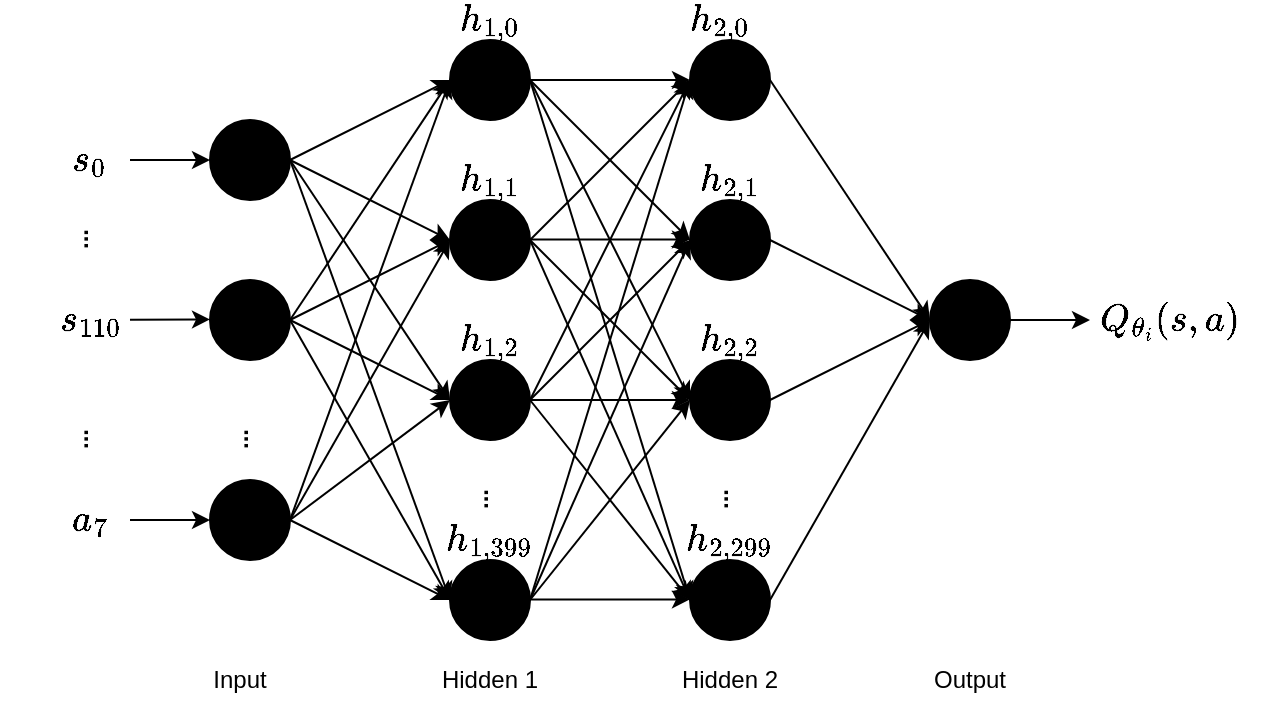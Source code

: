 <mxfile version="14.4.2" type="device"><diagram id="dfWaCvzmPV42EMnio9PB" name="Page-1"><mxGraphModel dx="788" dy="491" grid="1" gridSize="10" guides="1" tooltips="1" connect="1" arrows="1" fold="1" page="1" pageScale="1" pageWidth="1169" pageHeight="827" math="1" shadow="0"><root><mxCell id="0"/><mxCell id="1" parent="0"/><mxCell id="aN1c66EMwjS6yS1SUp0b-1" value="" style="ellipse;whiteSpace=wrap;html=1;aspect=fixed;fillColor=#000000;" vertex="1" parent="1"><mxGeometry x="280" y="280" width="40" height="40" as="geometry"/></mxCell><mxCell id="aN1c66EMwjS6yS1SUp0b-2" value="" style="ellipse;whiteSpace=wrap;html=1;aspect=fixed;fillColor=#000000;" vertex="1" parent="1"><mxGeometry x="280" y="360" width="40" height="40" as="geometry"/></mxCell><mxCell id="aN1c66EMwjS6yS1SUp0b-3" value="" style="ellipse;whiteSpace=wrap;html=1;aspect=fixed;fillColor=#000000;" vertex="1" parent="1"><mxGeometry x="280" y="460" width="40" height="40" as="geometry"/></mxCell><mxCell id="aN1c66EMwjS6yS1SUp0b-4" value="" style="ellipse;whiteSpace=wrap;html=1;aspect=fixed;fillColor=#000000;" vertex="1" parent="1"><mxGeometry x="400" y="240" width="40" height="40" as="geometry"/></mxCell><mxCell id="aN1c66EMwjS6yS1SUp0b-5" value="" style="ellipse;whiteSpace=wrap;html=1;aspect=fixed;fillColor=#000000;" vertex="1" parent="1"><mxGeometry x="400" y="320" width="40" height="40" as="geometry"/></mxCell><mxCell id="aN1c66EMwjS6yS1SUp0b-6" value="" style="ellipse;whiteSpace=wrap;html=1;aspect=fixed;fillColor=#000000;" vertex="1" parent="1"><mxGeometry x="400" y="400" width="40" height="40" as="geometry"/></mxCell><mxCell id="aN1c66EMwjS6yS1SUp0b-7" value="" style="ellipse;whiteSpace=wrap;html=1;aspect=fixed;fillColor=#000000;" vertex="1" parent="1"><mxGeometry x="400" y="500" width="40" height="40" as="geometry"/></mxCell><mxCell id="aN1c66EMwjS6yS1SUp0b-8" value="" style="ellipse;whiteSpace=wrap;html=1;aspect=fixed;fillColor=#000000;" vertex="1" parent="1"><mxGeometry x="520" y="240" width="40" height="40" as="geometry"/></mxCell><mxCell id="aN1c66EMwjS6yS1SUp0b-9" value="" style="ellipse;whiteSpace=wrap;html=1;aspect=fixed;fillColor=#000000;" vertex="1" parent="1"><mxGeometry x="520" y="320" width="40" height="40" as="geometry"/></mxCell><mxCell id="aN1c66EMwjS6yS1SUp0b-10" value="" style="ellipse;whiteSpace=wrap;html=1;aspect=fixed;fillColor=#000000;" vertex="1" parent="1"><mxGeometry x="520" y="400" width="40" height="40" as="geometry"/></mxCell><mxCell id="aN1c66EMwjS6yS1SUp0b-11" value="" style="ellipse;whiteSpace=wrap;html=1;aspect=fixed;fillColor=#000000;" vertex="1" parent="1"><mxGeometry x="520" y="500" width="40" height="40" as="geometry"/></mxCell><mxCell id="aN1c66EMwjS6yS1SUp0b-13" value="" style="ellipse;whiteSpace=wrap;html=1;aspect=fixed;fillColor=#000000;" vertex="1" parent="1"><mxGeometry x="640" y="360" width="40" height="40" as="geometry"/></mxCell><mxCell id="aN1c66EMwjS6yS1SUp0b-15" value="" style="endArrow=classic;html=1;entryX=0;entryY=0.5;entryDx=0;entryDy=0;exitX=1;exitY=0.5;exitDx=0;exitDy=0;" edge="1" parent="1" source="aN1c66EMwjS6yS1SUp0b-1" target="aN1c66EMwjS6yS1SUp0b-4"><mxGeometry width="50" height="50" relative="1" as="geometry"><mxPoint x="340" y="320" as="sourcePoint"/><mxPoint x="390" y="270" as="targetPoint"/></mxGeometry></mxCell><mxCell id="aN1c66EMwjS6yS1SUp0b-16" value="" style="endArrow=classic;html=1;entryX=0;entryY=0.5;entryDx=0;entryDy=0;exitX=1;exitY=0.5;exitDx=0;exitDy=0;" edge="1" parent="1" source="aN1c66EMwjS6yS1SUp0b-2" target="aN1c66EMwjS6yS1SUp0b-6"><mxGeometry width="50" height="50" relative="1" as="geometry"><mxPoint x="300" y="453.5" as="sourcePoint"/><mxPoint x="380" y="413.5" as="targetPoint"/></mxGeometry></mxCell><mxCell id="aN1c66EMwjS6yS1SUp0b-17" value="" style="endArrow=classic;html=1;entryX=0;entryY=0.5;entryDx=0;entryDy=0;exitX=1;exitY=0.5;exitDx=0;exitDy=0;" edge="1" parent="1" source="aN1c66EMwjS6yS1SUp0b-1" target="aN1c66EMwjS6yS1SUp0b-5"><mxGeometry width="50" height="50" relative="1" as="geometry"><mxPoint x="340" y="320" as="sourcePoint"/><mxPoint x="420" y="280" as="targetPoint"/></mxGeometry></mxCell><mxCell id="aN1c66EMwjS6yS1SUp0b-18" value="" style="endArrow=classic;html=1;entryX=0;entryY=0.5;entryDx=0;entryDy=0;exitX=1;exitY=0.5;exitDx=0;exitDy=0;" edge="1" parent="1" source="aN1c66EMwjS6yS1SUp0b-1" target="aN1c66EMwjS6yS1SUp0b-6"><mxGeometry width="50" height="50" relative="1" as="geometry"><mxPoint x="180" y="480" as="sourcePoint"/><mxPoint x="260" y="440" as="targetPoint"/></mxGeometry></mxCell><mxCell id="aN1c66EMwjS6yS1SUp0b-19" value="" style="endArrow=classic;html=1;entryX=0;entryY=0.5;entryDx=0;entryDy=0;exitX=1;exitY=0.5;exitDx=0;exitDy=0;" edge="1" parent="1"><mxGeometry width="50" height="50" relative="1" as="geometry"><mxPoint x="320" y="380" as="sourcePoint"/><mxPoint x="400" y="340" as="targetPoint"/></mxGeometry></mxCell><mxCell id="aN1c66EMwjS6yS1SUp0b-20" value="" style="endArrow=classic;html=1;entryX=0;entryY=0.5;entryDx=0;entryDy=0;exitX=1;exitY=0.5;exitDx=0;exitDy=0;" edge="1" parent="1" source="aN1c66EMwjS6yS1SUp0b-1" target="aN1c66EMwjS6yS1SUp0b-7"><mxGeometry width="50" height="50" relative="1" as="geometry"><mxPoint x="330" y="390" as="sourcePoint"/><mxPoint x="410" y="430" as="targetPoint"/></mxGeometry></mxCell><mxCell id="aN1c66EMwjS6yS1SUp0b-21" value="" style="endArrow=classic;html=1;entryX=0;entryY=0.5;entryDx=0;entryDy=0;exitX=1;exitY=0.5;exitDx=0;exitDy=0;" edge="1" parent="1" source="aN1c66EMwjS6yS1SUp0b-2" target="aN1c66EMwjS6yS1SUp0b-7"><mxGeometry width="50" height="50" relative="1" as="geometry"><mxPoint x="320" y="420" as="sourcePoint"/><mxPoint x="400" y="460" as="targetPoint"/></mxGeometry></mxCell><mxCell id="aN1c66EMwjS6yS1SUp0b-22" value="" style="endArrow=classic;html=1;entryX=0;entryY=0.5;entryDx=0;entryDy=0;exitX=1;exitY=0.5;exitDx=0;exitDy=0;" edge="1" parent="1" source="aN1c66EMwjS6yS1SUp0b-3" target="aN1c66EMwjS6yS1SUp0b-7"><mxGeometry width="50" height="50" relative="1" as="geometry"><mxPoint x="340" y="440" as="sourcePoint"/><mxPoint x="420" y="480" as="targetPoint"/></mxGeometry></mxCell><mxCell id="aN1c66EMwjS6yS1SUp0b-23" value="" style="endArrow=classic;html=1;entryX=0;entryY=0.5;entryDx=0;entryDy=0;exitX=1;exitY=0.5;exitDx=0;exitDy=0;" edge="1" parent="1" source="aN1c66EMwjS6yS1SUp0b-3" target="aN1c66EMwjS6yS1SUp0b-6"><mxGeometry width="50" height="50" relative="1" as="geometry"><mxPoint x="420" y="460" as="sourcePoint"/><mxPoint x="500" y="500" as="targetPoint"/></mxGeometry></mxCell><mxCell id="aN1c66EMwjS6yS1SUp0b-24" value="" style="endArrow=classic;html=1;entryX=0;entryY=0.5;entryDx=0;entryDy=0;exitX=1;exitY=0.5;exitDx=0;exitDy=0;" edge="1" parent="1" source="aN1c66EMwjS6yS1SUp0b-3" target="aN1c66EMwjS6yS1SUp0b-5"><mxGeometry width="50" height="50" relative="1" as="geometry"><mxPoint x="270" y="474" as="sourcePoint"/><mxPoint x="350" y="414" as="targetPoint"/></mxGeometry></mxCell><mxCell id="aN1c66EMwjS6yS1SUp0b-25" value="" style="endArrow=classic;html=1;entryX=0;entryY=0.5;entryDx=0;entryDy=0;exitX=1;exitY=0.5;exitDx=0;exitDy=0;" edge="1" parent="1" source="aN1c66EMwjS6yS1SUp0b-3" target="aN1c66EMwjS6yS1SUp0b-4"><mxGeometry width="50" height="50" relative="1" as="geometry"><mxPoint x="340" y="500" as="sourcePoint"/><mxPoint x="420" y="440" as="targetPoint"/></mxGeometry></mxCell><mxCell id="aN1c66EMwjS6yS1SUp0b-26" value="" style="endArrow=classic;html=1;entryX=0;entryY=0.5;entryDx=0;entryDy=0;exitX=1;exitY=0.5;exitDx=0;exitDy=0;" edge="1" parent="1" source="aN1c66EMwjS6yS1SUp0b-2" target="aN1c66EMwjS6yS1SUp0b-4"><mxGeometry width="50" height="50" relative="1" as="geometry"><mxPoint x="350" y="510" as="sourcePoint"/><mxPoint x="430" y="450" as="targetPoint"/></mxGeometry></mxCell><mxCell id="aN1c66EMwjS6yS1SUp0b-27" value="&lt;b&gt;...&lt;/b&gt;" style="text;html=1;align=center;verticalAlign=middle;resizable=0;points=[];autosize=1;rotation=-90;" vertex="1" parent="1"><mxGeometry x="280" y="430" width="30" height="20" as="geometry"/></mxCell><mxCell id="aN1c66EMwjS6yS1SUp0b-28" value="&lt;b&gt;...&lt;/b&gt;" style="text;html=1;align=center;verticalAlign=middle;resizable=0;points=[];autosize=1;rotation=-90;" vertex="1" parent="1"><mxGeometry x="400" y="460" width="30" height="20" as="geometry"/></mxCell><mxCell id="aN1c66EMwjS6yS1SUp0b-29" value="&lt;b&gt;...&lt;/b&gt;" style="text;html=1;align=center;verticalAlign=middle;resizable=0;points=[];autosize=1;rotation=-90;" vertex="1" parent="1"><mxGeometry x="520" y="460" width="30" height="20" as="geometry"/></mxCell><mxCell id="aN1c66EMwjS6yS1SUp0b-31" value="" style="endArrow=classic;html=1;entryX=0;entryY=0.5;entryDx=0;entryDy=0;exitX=1;exitY=0.5;exitDx=0;exitDy=0;" edge="1" parent="1" source="aN1c66EMwjS6yS1SUp0b-4" target="aN1c66EMwjS6yS1SUp0b-8"><mxGeometry width="50" height="50" relative="1" as="geometry"><mxPoint x="410" y="440" as="sourcePoint"/><mxPoint x="460" y="390" as="targetPoint"/></mxGeometry></mxCell><mxCell id="aN1c66EMwjS6yS1SUp0b-32" value="" style="endArrow=classic;html=1;entryX=0;entryY=0.5;entryDx=0;entryDy=0;exitX=1;exitY=0.5;exitDx=0;exitDy=0;" edge="1" parent="1"><mxGeometry width="50" height="50" relative="1" as="geometry"><mxPoint x="440" y="339.71" as="sourcePoint"/><mxPoint x="520" y="339.71" as="targetPoint"/></mxGeometry></mxCell><mxCell id="aN1c66EMwjS6yS1SUp0b-33" value="" style="endArrow=classic;html=1;entryX=0;entryY=0.5;entryDx=0;entryDy=0;" edge="1" parent="1" target="aN1c66EMwjS6yS1SUp0b-9"><mxGeometry width="50" height="50" relative="1" as="geometry"><mxPoint x="440" y="260" as="sourcePoint"/><mxPoint x="540" y="280" as="targetPoint"/></mxGeometry></mxCell><mxCell id="aN1c66EMwjS6yS1SUp0b-34" value="" style="endArrow=classic;html=1;entryX=0;entryY=0.5;entryDx=0;entryDy=0;exitX=1;exitY=0.5;exitDx=0;exitDy=0;" edge="1" parent="1"><mxGeometry width="50" height="50" relative="1" as="geometry"><mxPoint x="440" y="519.71" as="sourcePoint"/><mxPoint x="520" y="519.71" as="targetPoint"/></mxGeometry></mxCell><mxCell id="aN1c66EMwjS6yS1SUp0b-35" value="" style="endArrow=classic;html=1;entryX=0;entryY=0.5;entryDx=0;entryDy=0;exitX=1;exitY=0.5;exitDx=0;exitDy=0;" edge="1" parent="1"><mxGeometry width="50" height="50" relative="1" as="geometry"><mxPoint x="440" y="420" as="sourcePoint"/><mxPoint x="520" y="420" as="targetPoint"/></mxGeometry></mxCell><mxCell id="aN1c66EMwjS6yS1SUp0b-36" value="" style="endArrow=classic;html=1;entryX=0;entryY=0.5;entryDx=0;entryDy=0;" edge="1" parent="1"><mxGeometry width="50" height="50" relative="1" as="geometry"><mxPoint x="440" y="340" as="sourcePoint"/><mxPoint x="520" y="420" as="targetPoint"/></mxGeometry></mxCell><mxCell id="aN1c66EMwjS6yS1SUp0b-37" value="" style="endArrow=classic;html=1;entryX=0;entryY=0.5;entryDx=0;entryDy=0;" edge="1" parent="1" target="aN1c66EMwjS6yS1SUp0b-11"><mxGeometry width="50" height="50" relative="1" as="geometry"><mxPoint x="440" y="420" as="sourcePoint"/><mxPoint x="520" y="500" as="targetPoint"/></mxGeometry></mxCell><mxCell id="aN1c66EMwjS6yS1SUp0b-38" value="" style="endArrow=classic;html=1;entryX=0;entryY=0.5;entryDx=0;entryDy=0;" edge="1" parent="1" target="aN1c66EMwjS6yS1SUp0b-8"><mxGeometry width="50" height="50" relative="1" as="geometry"><mxPoint x="440" y="340" as="sourcePoint"/><mxPoint x="530" y="349.71" as="targetPoint"/></mxGeometry></mxCell><mxCell id="aN1c66EMwjS6yS1SUp0b-39" value="" style="endArrow=classic;html=1;entryX=0;entryY=0.5;entryDx=0;entryDy=0;" edge="1" parent="1" target="aN1c66EMwjS6yS1SUp0b-10"><mxGeometry width="50" height="50" relative="1" as="geometry"><mxPoint x="440" y="520" as="sourcePoint"/><mxPoint x="520" y="440" as="targetPoint"/></mxGeometry></mxCell><mxCell id="aN1c66EMwjS6yS1SUp0b-40" value="" style="endArrow=classic;html=1;entryX=0;entryY=0.5;entryDx=0;entryDy=0;" edge="1" parent="1"><mxGeometry width="50" height="50" relative="1" as="geometry"><mxPoint x="440" y="420" as="sourcePoint"/><mxPoint x="520" y="340" as="targetPoint"/></mxGeometry></mxCell><mxCell id="aN1c66EMwjS6yS1SUp0b-41" value="" style="endArrow=classic;html=1;entryX=0;entryY=0.5;entryDx=0;entryDy=0;exitX=1;exitY=0.5;exitDx=0;exitDy=0;" edge="1" parent="1" source="aN1c66EMwjS6yS1SUp0b-4" target="aN1c66EMwjS6yS1SUp0b-10"><mxGeometry width="50" height="50" relative="1" as="geometry"><mxPoint x="440" y="290" as="sourcePoint"/><mxPoint x="530" y="270" as="targetPoint"/></mxGeometry></mxCell><mxCell id="aN1c66EMwjS6yS1SUp0b-42" value="" style="endArrow=classic;html=1;entryX=0;entryY=0.5;entryDx=0;entryDy=0;exitX=1;exitY=0.5;exitDx=0;exitDy=0;" edge="1" parent="1" source="aN1c66EMwjS6yS1SUp0b-4" target="aN1c66EMwjS6yS1SUp0b-11"><mxGeometry width="50" height="50" relative="1" as="geometry"><mxPoint x="460" y="360" as="sourcePoint"/><mxPoint x="540" y="280" as="targetPoint"/></mxGeometry></mxCell><mxCell id="aN1c66EMwjS6yS1SUp0b-43" value="" style="endArrow=classic;html=1;entryX=0;entryY=0.5;entryDx=0;entryDy=0;exitX=1;exitY=0.5;exitDx=0;exitDy=0;" edge="1" parent="1" source="aN1c66EMwjS6yS1SUp0b-5" target="aN1c66EMwjS6yS1SUp0b-11"><mxGeometry width="50" height="50" relative="1" as="geometry"><mxPoint x="555" y="570" as="sourcePoint"/><mxPoint x="635" y="490" as="targetPoint"/></mxGeometry></mxCell><mxCell id="aN1c66EMwjS6yS1SUp0b-44" value="" style="endArrow=classic;html=1;entryX=0;entryY=0.5;entryDx=0;entryDy=0;exitX=1;exitY=0.5;exitDx=0;exitDy=0;" edge="1" parent="1" source="aN1c66EMwjS6yS1SUp0b-6" target="aN1c66EMwjS6yS1SUp0b-8"><mxGeometry width="50" height="50" relative="1" as="geometry"><mxPoint x="565" y="580" as="sourcePoint"/><mxPoint x="645" y="500" as="targetPoint"/></mxGeometry></mxCell><mxCell id="aN1c66EMwjS6yS1SUp0b-45" value="" style="endArrow=classic;html=1;entryX=0;entryY=0.5;entryDx=0;entryDy=0;exitX=1;exitY=0.5;exitDx=0;exitDy=0;" edge="1" parent="1" source="aN1c66EMwjS6yS1SUp0b-7" target="aN1c66EMwjS6yS1SUp0b-9"><mxGeometry width="50" height="50" relative="1" as="geometry"><mxPoint x="575" y="590" as="sourcePoint"/><mxPoint x="655" y="510" as="targetPoint"/></mxGeometry></mxCell><mxCell id="aN1c66EMwjS6yS1SUp0b-46" value="" style="endArrow=classic;html=1;entryX=0;entryY=0.5;entryDx=0;entryDy=0;exitX=1;exitY=0.5;exitDx=0;exitDy=0;" edge="1" parent="1" source="aN1c66EMwjS6yS1SUp0b-7" target="aN1c66EMwjS6yS1SUp0b-8"><mxGeometry width="50" height="50" relative="1" as="geometry"><mxPoint x="585" y="600" as="sourcePoint"/><mxPoint x="665" y="520" as="targetPoint"/></mxGeometry></mxCell><mxCell id="aN1c66EMwjS6yS1SUp0b-49" value="" style="endArrow=classic;html=1;exitX=1;exitY=0.5;exitDx=0;exitDy=0;entryX=0;entryY=0.5;entryDx=0;entryDy=0;" edge="1" parent="1" source="aN1c66EMwjS6yS1SUp0b-8" target="aN1c66EMwjS6yS1SUp0b-13"><mxGeometry width="50" height="50" relative="1" as="geometry"><mxPoint x="590" y="570" as="sourcePoint"/><mxPoint x="640" y="520" as="targetPoint"/></mxGeometry></mxCell><mxCell id="aN1c66EMwjS6yS1SUp0b-52" value="" style="endArrow=classic;html=1;exitX=1;exitY=0.5;exitDx=0;exitDy=0;entryX=0;entryY=0.5;entryDx=0;entryDy=0;" edge="1" parent="1" source="aN1c66EMwjS6yS1SUp0b-11" target="aN1c66EMwjS6yS1SUp0b-13"><mxGeometry width="50" height="50" relative="1" as="geometry"><mxPoint x="570" y="550" as="sourcePoint"/><mxPoint x="620" y="500" as="targetPoint"/></mxGeometry></mxCell><mxCell id="aN1c66EMwjS6yS1SUp0b-53" value="" style="endArrow=classic;html=1;entryX=0;entryY=0.5;entryDx=0;entryDy=0;exitX=1;exitY=0.5;exitDx=0;exitDy=0;" edge="1" parent="1" source="aN1c66EMwjS6yS1SUp0b-9" target="aN1c66EMwjS6yS1SUp0b-13"><mxGeometry width="50" height="50" relative="1" as="geometry"><mxPoint x="630" y="610" as="sourcePoint"/><mxPoint x="680" y="560" as="targetPoint"/></mxGeometry></mxCell><mxCell id="aN1c66EMwjS6yS1SUp0b-54" value="" style="endArrow=classic;html=1;exitX=1;exitY=0.5;exitDx=0;exitDy=0;entryX=0;entryY=0.5;entryDx=0;entryDy=0;" edge="1" parent="1" source="aN1c66EMwjS6yS1SUp0b-10" target="aN1c66EMwjS6yS1SUp0b-13"><mxGeometry width="50" height="50" relative="1" as="geometry"><mxPoint x="580" y="560" as="sourcePoint"/><mxPoint x="630" y="510" as="targetPoint"/></mxGeometry></mxCell><mxCell id="aN1c66EMwjS6yS1SUp0b-59" value="Input" style="text;html=1;strokeColor=none;fillColor=none;align=center;verticalAlign=middle;whiteSpace=wrap;rounded=0;" vertex="1" parent="1"><mxGeometry x="275" y="550" width="40" height="20" as="geometry"/></mxCell><mxCell id="aN1c66EMwjS6yS1SUp0b-60" value="Hidden 1" style="text;html=1;strokeColor=none;fillColor=none;align=center;verticalAlign=middle;whiteSpace=wrap;rounded=0;" vertex="1" parent="1"><mxGeometry x="390" y="550" width="60" height="20" as="geometry"/></mxCell><mxCell id="aN1c66EMwjS6yS1SUp0b-61" value="Hidden 2" style="text;html=1;strokeColor=none;fillColor=none;align=center;verticalAlign=middle;whiteSpace=wrap;rounded=0;" vertex="1" parent="1"><mxGeometry x="510" y="550" width="60" height="20" as="geometry"/></mxCell><mxCell id="aN1c66EMwjS6yS1SUp0b-62" value="Output" style="text;html=1;strokeColor=none;fillColor=none;align=center;verticalAlign=middle;whiteSpace=wrap;rounded=0;" vertex="1" parent="1"><mxGeometry x="640" y="550" width="40" height="20" as="geometry"/></mxCell><mxCell id="aN1c66EMwjS6yS1SUp0b-63" value="" style="endArrow=classic;html=1;entryX=0;entryY=0.5;entryDx=0;entryDy=0;" edge="1" parent="1" source="aN1c66EMwjS6yS1SUp0b-77" target="aN1c66EMwjS6yS1SUp0b-1"><mxGeometry width="50" height="50" relative="1" as="geometry"><mxPoint x="220" y="300" as="sourcePoint"/><mxPoint x="270" y="445" as="targetPoint"/></mxGeometry></mxCell><mxCell id="aN1c66EMwjS6yS1SUp0b-64" value="" style="endArrow=classic;html=1;entryX=0;entryY=0.5;entryDx=0;entryDy=0;" edge="1" parent="1" source="aN1c66EMwjS6yS1SUp0b-78"><mxGeometry width="50" height="50" relative="1" as="geometry"><mxPoint x="220" y="379.71" as="sourcePoint"/><mxPoint x="280" y="379.71" as="targetPoint"/></mxGeometry></mxCell><mxCell id="aN1c66EMwjS6yS1SUp0b-65" value="" style="endArrow=classic;html=1;entryX=0;entryY=0.5;entryDx=0;entryDy=0;" edge="1" parent="1"><mxGeometry width="50" height="50" relative="1" as="geometry"><mxPoint x="240" y="480" as="sourcePoint"/><mxPoint x="280" y="480" as="targetPoint"/></mxGeometry></mxCell><mxCell id="aN1c66EMwjS6yS1SUp0b-66" value="&lt;font style=&quot;font-size: 16px&quot;&gt;$$a_{7}$$&lt;/font&gt;" style="text;html=1;strokeColor=none;fillColor=none;align=center;verticalAlign=middle;whiteSpace=wrap;rounded=0;" vertex="1" parent="1"><mxGeometry x="200" y="470" width="40" height="20" as="geometry"/></mxCell><mxCell id="aN1c66EMwjS6yS1SUp0b-67" value="&lt;font style=&quot;font-size: 16px&quot;&gt;$$h_{1,0}$$&lt;/font&gt;" style="text;html=1;strokeColor=none;fillColor=none;align=center;verticalAlign=middle;whiteSpace=wrap;rounded=0;" vertex="1" parent="1"><mxGeometry x="400" y="220" width="40" height="20" as="geometry"/></mxCell><mxCell id="aN1c66EMwjS6yS1SUp0b-68" value="&lt;font style=&quot;font-size: 16px&quot;&gt;$$h_{2,0}$$&lt;/font&gt;" style="text;html=1;strokeColor=none;fillColor=none;align=center;verticalAlign=middle;whiteSpace=wrap;rounded=0;" vertex="1" parent="1"><mxGeometry x="515" y="220" width="40" height="20" as="geometry"/></mxCell><mxCell id="aN1c66EMwjS6yS1SUp0b-69" value="&lt;font style=&quot;font-size: 16px&quot;&gt;$$h_{1,1}$$&lt;/font&gt;" style="text;html=1;strokeColor=none;fillColor=none;align=center;verticalAlign=middle;whiteSpace=wrap;rounded=0;" vertex="1" parent="1"><mxGeometry x="400" y="300" width="40" height="20" as="geometry"/></mxCell><mxCell id="aN1c66EMwjS6yS1SUp0b-70" value="&lt;font style=&quot;font-size: 16px&quot;&gt;$$h_{1,2}$$&lt;/font&gt;" style="text;html=1;strokeColor=none;fillColor=none;align=center;verticalAlign=middle;whiteSpace=wrap;rounded=0;" vertex="1" parent="1"><mxGeometry x="400" y="380" width="40" height="20" as="geometry"/></mxCell><mxCell id="aN1c66EMwjS6yS1SUp0b-71" value="&lt;font style=&quot;font-size: 16px&quot;&gt;$$h_{1,399}$$&lt;/font&gt;" style="text;html=1;strokeColor=none;fillColor=none;align=center;verticalAlign=middle;whiteSpace=wrap;rounded=0;" vertex="1" parent="1"><mxGeometry x="400" y="480" width="40" height="20" as="geometry"/></mxCell><mxCell id="aN1c66EMwjS6yS1SUp0b-72" value="&lt;b&gt;...&lt;/b&gt;" style="text;html=1;align=center;verticalAlign=middle;resizable=0;points=[];autosize=1;rotation=-90;" vertex="1" parent="1"><mxGeometry x="200" y="430" width="30" height="20" as="geometry"/></mxCell><mxCell id="aN1c66EMwjS6yS1SUp0b-73" value="&lt;font style=&quot;font-size: 16px&quot;&gt;$$h_{2,1}$$&lt;/font&gt;" style="text;html=1;strokeColor=none;fillColor=none;align=center;verticalAlign=middle;whiteSpace=wrap;rounded=0;" vertex="1" parent="1"><mxGeometry x="520" y="300" width="40" height="20" as="geometry"/></mxCell><mxCell id="aN1c66EMwjS6yS1SUp0b-74" value="&lt;font style=&quot;font-size: 16px&quot;&gt;$$h_{2,2}$$&lt;/font&gt;" style="text;html=1;strokeColor=none;fillColor=none;align=center;verticalAlign=middle;whiteSpace=wrap;rounded=0;" vertex="1" parent="1"><mxGeometry x="520" y="380" width="40" height="20" as="geometry"/></mxCell><mxCell id="aN1c66EMwjS6yS1SUp0b-75" value="&lt;font style=&quot;font-size: 16px&quot;&gt;$$h_{2,299}$$&lt;/font&gt;" style="text;html=1;strokeColor=none;fillColor=none;align=center;verticalAlign=middle;whiteSpace=wrap;rounded=0;" vertex="1" parent="1"><mxGeometry x="520" y="480" width="40" height="20" as="geometry"/></mxCell><mxCell id="aN1c66EMwjS6yS1SUp0b-77" value="&lt;font style=&quot;font-size: 16px&quot;&gt;$$s_0$$&lt;/font&gt;" style="text;html=1;strokeColor=none;fillColor=none;align=center;verticalAlign=middle;whiteSpace=wrap;rounded=0;" vertex="1" parent="1"><mxGeometry x="200" y="290" width="40" height="20" as="geometry"/></mxCell><mxCell id="aN1c66EMwjS6yS1SUp0b-78" value="&lt;font style=&quot;font-size: 16px&quot;&gt;$$s_{110}$$&lt;/font&gt;" style="text;html=1;strokeColor=none;fillColor=none;align=center;verticalAlign=middle;whiteSpace=wrap;rounded=0;" vertex="1" parent="1"><mxGeometry x="200" y="370" width="40" height="20" as="geometry"/></mxCell><mxCell id="aN1c66EMwjS6yS1SUp0b-80" value="" style="endArrow=classic;html=1;" edge="1" parent="1"><mxGeometry width="50" height="50" relative="1" as="geometry"><mxPoint x="680" y="380" as="sourcePoint"/><mxPoint x="720" y="380" as="targetPoint"/></mxGeometry></mxCell><mxCell id="aN1c66EMwjS6yS1SUp0b-82" value="&lt;font style=&quot;font-size: 16px&quot;&gt;$$Q_{\theta_i}(s,a)$$&lt;/font&gt;" style="text;html=1;strokeColor=none;fillColor=none;align=center;verticalAlign=middle;whiteSpace=wrap;rounded=0;" vertex="1" parent="1"><mxGeometry x="740" y="370" width="40" height="20" as="geometry"/></mxCell><mxCell id="aN1c66EMwjS6yS1SUp0b-84" value="&lt;b&gt;...&lt;/b&gt;" style="text;html=1;align=center;verticalAlign=middle;resizable=0;points=[];autosize=1;rotation=-90;" vertex="1" parent="1"><mxGeometry x="200" y="330" width="30" height="20" as="geometry"/></mxCell></root></mxGraphModel></diagram></mxfile>